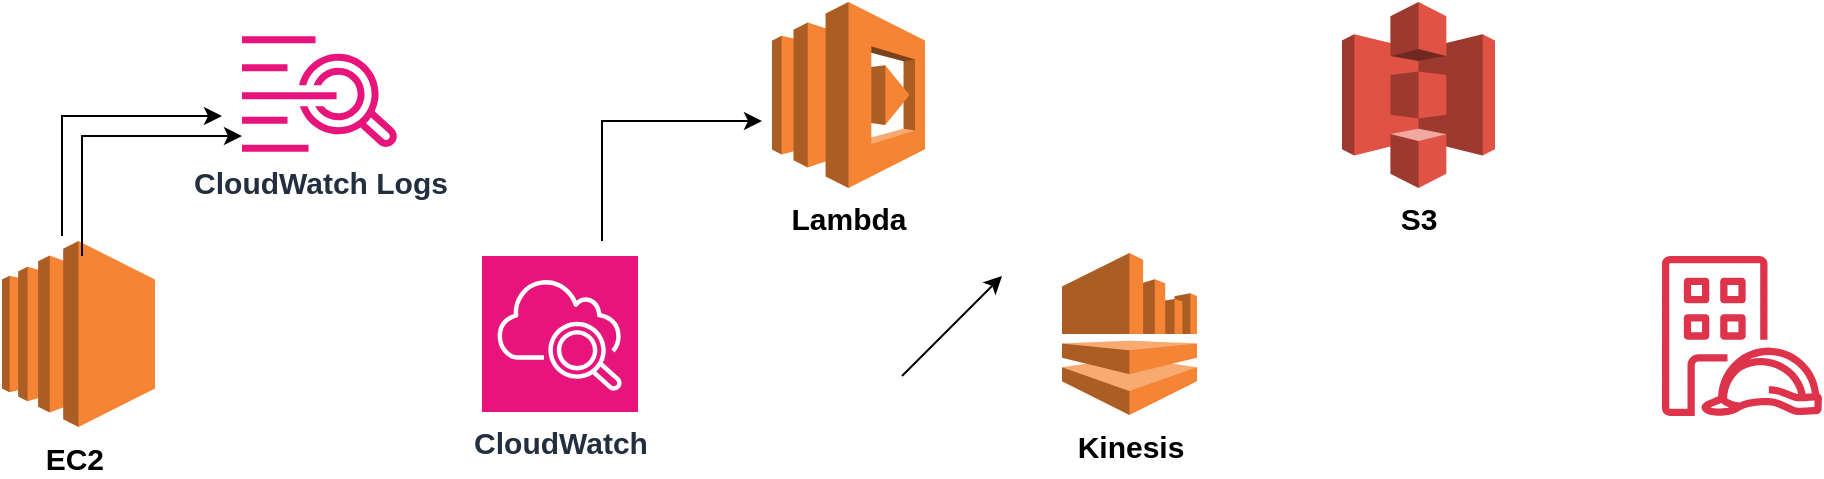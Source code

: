 <mxfile version="26.2.14">
  <diagram name="Page-1" id="z4QniPv_-2feRnM0aNAF">
    <mxGraphModel dx="1042" dy="562" grid="1" gridSize="10" guides="1" tooltips="1" connect="1" arrows="1" fold="1" page="1" pageScale="1" pageWidth="850" pageHeight="1100" math="0" shadow="0">
      <root>
        <mxCell id="0" />
        <mxCell id="1" parent="0" />
        <mxCell id="jYg51fgQymNIEp6cfRtc-1" value="EC2&amp;nbsp;" style="outlineConnect=0;dashed=0;verticalLabelPosition=bottom;verticalAlign=top;align=center;html=1;shape=mxgraph.aws3.ec2;fillColor=#F58534;gradientColor=none;fontColor=default;labelBackgroundColor=none;fontStyle=1;fontSize=15;" vertex="1" parent="1">
          <mxGeometry x="40" y="182.5" width="76.5" height="93" as="geometry" />
        </mxCell>
        <mxCell id="jYg51fgQymNIEp6cfRtc-2" value="CloudWatch Logs" style="sketch=0;outlineConnect=0;fontColor=#232F3E;gradientColor=none;fillColor=#E7157B;strokeColor=none;dashed=0;verticalLabelPosition=bottom;verticalAlign=top;align=center;html=1;fontSize=15;fontStyle=1;aspect=fixed;pointerEvents=1;shape=mxgraph.aws4.cloudwatch_logs;" vertex="1" parent="1">
          <mxGeometry x="160" y="80" width="78" height="58" as="geometry" />
        </mxCell>
        <mxCell id="jYg51fgQymNIEp6cfRtc-3" value="&lt;b&gt;&lt;font style=&quot;font-size: 15px;&quot;&gt;CloudWatch&lt;/font&gt;&lt;/b&gt;" style="sketch=0;points=[[0,0,0],[0.25,0,0],[0.5,0,0],[0.75,0,0],[1,0,0],[0,1,0],[0.25,1,0],[0.5,1,0],[0.75,1,0],[1,1,0],[0,0.25,0],[0,0.5,0],[0,0.75,0],[1,0.25,0],[1,0.5,0],[1,0.75,0]];points=[[0,0,0],[0.25,0,0],[0.5,0,0],[0.75,0,0],[1,0,0],[0,1,0],[0.25,1,0],[0.5,1,0],[0.75,1,0],[1,1,0],[0,0.25,0],[0,0.5,0],[0,0.75,0],[1,0.25,0],[1,0.5,0],[1,0.75,0]];outlineConnect=0;fontColor=#232F3E;fillColor=#E7157B;strokeColor=#ffffff;dashed=0;verticalLabelPosition=bottom;verticalAlign=top;align=center;html=1;fontSize=12;fontStyle=0;aspect=fixed;shape=mxgraph.aws4.resourceIcon;resIcon=mxgraph.aws4.cloudwatch_2;" vertex="1" parent="1">
          <mxGeometry x="280" y="190" width="78" height="78" as="geometry" />
        </mxCell>
        <mxCell id="jYg51fgQymNIEp6cfRtc-4" value="Lambda" style="outlineConnect=0;dashed=0;verticalLabelPosition=bottom;verticalAlign=top;align=center;html=1;shape=mxgraph.aws3.lambda;fillColor=#F58534;gradientColor=none;fontStyle=1;fontSize=15;" vertex="1" parent="1">
          <mxGeometry x="425" y="63" width="76.5" height="93" as="geometry" />
        </mxCell>
        <mxCell id="jYg51fgQymNIEp6cfRtc-5" value="Kinesis" style="outlineConnect=0;dashed=0;verticalLabelPosition=bottom;verticalAlign=top;align=center;html=1;shape=mxgraph.aws3.kinesis;fillColor=#F58534;gradientColor=none;fontStyle=1;fontSize=15;" vertex="1" parent="1">
          <mxGeometry x="570" y="188.5" width="67.5" height="81" as="geometry" />
        </mxCell>
        <mxCell id="jYg51fgQymNIEp6cfRtc-6" value="S3" style="outlineConnect=0;dashed=0;verticalLabelPosition=bottom;verticalAlign=top;align=center;html=1;shape=mxgraph.aws3.s3;fillColor=#E05243;gradientColor=none;fontStyle=1;fontSize=15;" vertex="1" parent="1">
          <mxGeometry x="710" y="63" width="76.5" height="93" as="geometry" />
        </mxCell>
        <mxCell id="jYg51fgQymNIEp6cfRtc-7" value="" style="sketch=0;outlineConnect=0;fontColor=#232F3E;gradientColor=none;fillColor=#DD344C;strokeColor=none;dashed=0;verticalLabelPosition=bottom;verticalAlign=top;align=center;html=1;fontSize=12;fontStyle=0;aspect=fixed;pointerEvents=1;shape=mxgraph.aws4.identity_access_management_iam_roles_anywhere;" vertex="1" parent="1">
          <mxGeometry x="870" y="190" width="80" height="80" as="geometry" />
        </mxCell>
        <mxCell id="jYg51fgQymNIEp6cfRtc-8" value="" style="endArrow=classic;html=1;rounded=0;" edge="1" parent="1">
          <mxGeometry width="50" height="50" relative="1" as="geometry">
            <mxPoint x="490" y="250" as="sourcePoint" />
            <mxPoint x="540" y="200" as="targetPoint" />
          </mxGeometry>
        </mxCell>
        <mxCell id="jYg51fgQymNIEp6cfRtc-9" value="" style="endArrow=classic;html=1;rounded=0;" edge="1" parent="1">
          <mxGeometry width="50" height="50" relative="1" as="geometry">
            <mxPoint x="70" y="180" as="sourcePoint" />
            <mxPoint x="150" y="120" as="targetPoint" />
            <Array as="points">
              <mxPoint x="70" y="120" />
            </Array>
          </mxGeometry>
        </mxCell>
        <mxCell id="jYg51fgQymNIEp6cfRtc-10" value="" style="endArrow=classic;html=1;rounded=0;" edge="1" parent="1">
          <mxGeometry width="50" height="50" relative="1" as="geometry">
            <mxPoint x="80" y="190" as="sourcePoint" />
            <mxPoint x="160" y="130" as="targetPoint" />
            <Array as="points">
              <mxPoint x="80" y="130" />
            </Array>
          </mxGeometry>
        </mxCell>
        <mxCell id="jYg51fgQymNIEp6cfRtc-11" value="" style="endArrow=classic;html=1;rounded=0;" edge="1" parent="1">
          <mxGeometry width="50" height="50" relative="1" as="geometry">
            <mxPoint x="340" y="182.5" as="sourcePoint" />
            <mxPoint x="420" y="122.5" as="targetPoint" />
            <Array as="points">
              <mxPoint x="340" y="122.5" />
            </Array>
          </mxGeometry>
        </mxCell>
      </root>
    </mxGraphModel>
  </diagram>
</mxfile>
